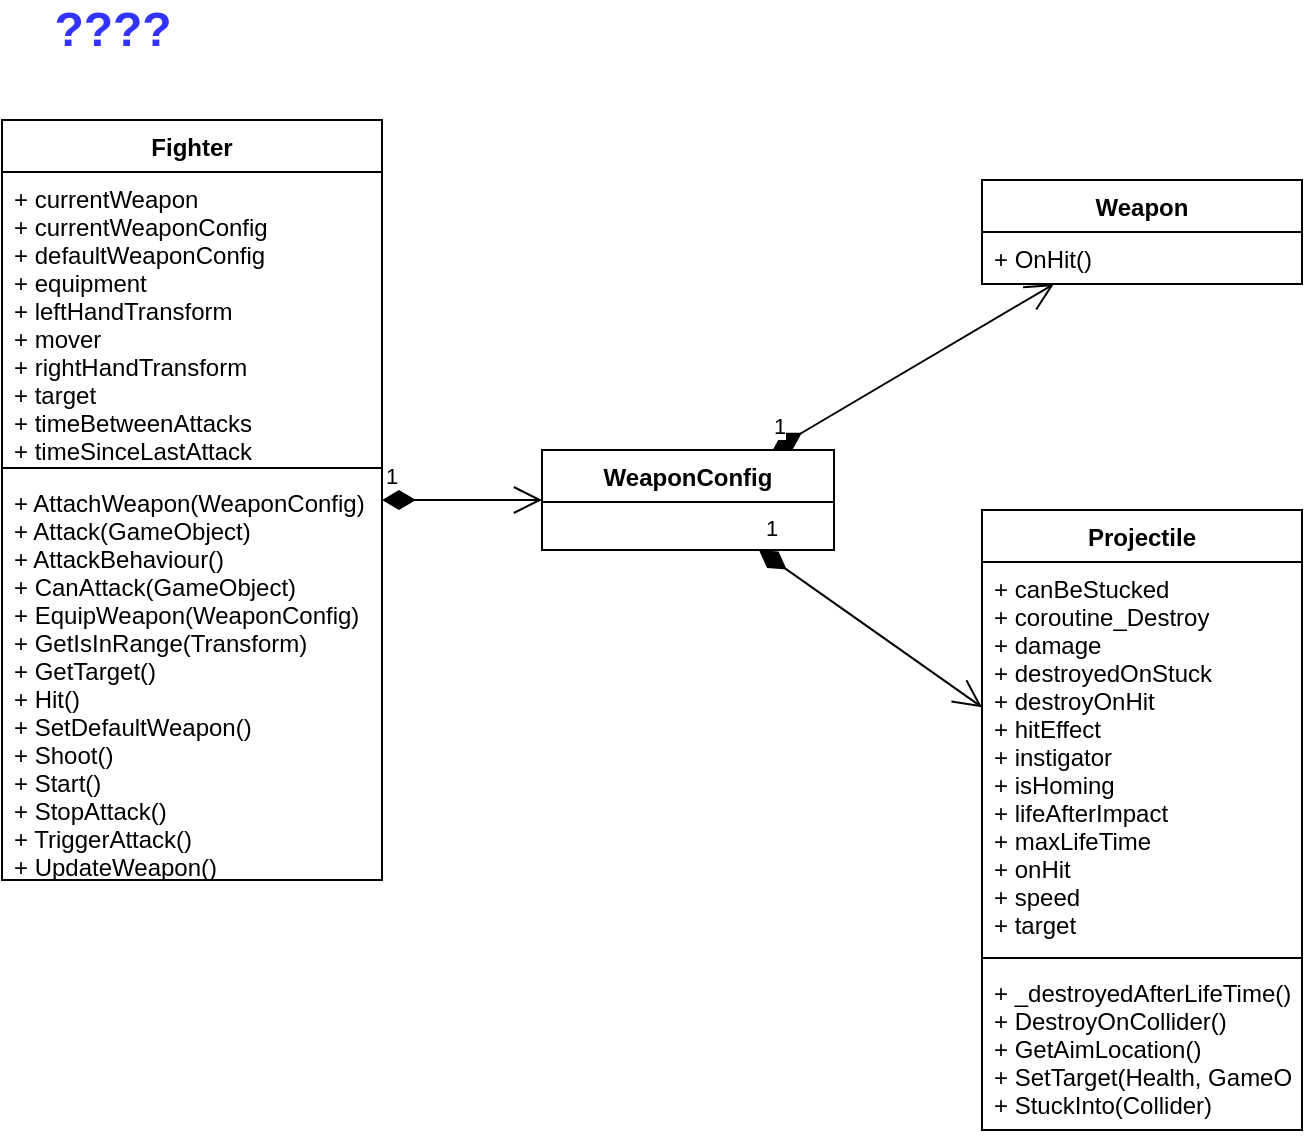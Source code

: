 <mxfile version="13.1.3">
    <diagram id="6hGFLwfOUW9BJ-s0fimq" name="Page-1">
        <mxGraphModel dx="771" dy="1218" grid="1" gridSize="10" guides="1" tooltips="1" connect="1" arrows="1" fold="1" page="1" pageScale="1" pageWidth="827" pageHeight="1169" math="0" shadow="0">
            <root>
                <mxCell id="0"/>
                <mxCell id="1" parent="0"/>
                <mxCell id="19" value="1" style="endArrow=open;html=1;endSize=12;startArrow=diamondThin;startSize=14;startFill=1;align=left;verticalAlign=bottom;" edge="1" parent="1" source="13" target="18">
                    <mxGeometry x="-1" y="3" relative="1" as="geometry">
                        <mxPoint x="1120" y="450" as="sourcePoint"/>
                        <mxPoint x="1280" y="450" as="targetPoint"/>
                    </mxGeometry>
                </mxCell>
                <mxCell id="21" value="1" style="endArrow=open;html=1;endSize=12;startArrow=diamondThin;startSize=14;startFill=1;align=left;verticalAlign=bottom;" edge="1" parent="1" source="18" target="2">
                    <mxGeometry x="-1" y="3" relative="1" as="geometry">
                        <mxPoint x="1080" y="290" as="sourcePoint"/>
                        <mxPoint x="1160" y="290" as="targetPoint"/>
                    </mxGeometry>
                </mxCell>
                <mxCell id="22" value="1" style="endArrow=open;html=1;endSize=12;startArrow=diamondThin;startSize=14;startFill=1;align=left;verticalAlign=bottom;" edge="1" parent="1" source="18" target="5">
                    <mxGeometry x="-1" y="3" relative="1" as="geometry">
                        <mxPoint x="1306.0" y="290" as="sourcePoint"/>
                        <mxPoint x="1460" y="206" as="targetPoint"/>
                    </mxGeometry>
                </mxCell>
                <mxCell id="13" value="Fighter" style="swimlane;fontStyle=1;align=center;verticalAlign=top;childLayout=stackLayout;horizontal=1;startSize=26;horizontalStack=0;resizeParent=1;resizeParentMax=0;resizeLast=0;collapsible=1;marginBottom=0;" vertex="1" parent="1">
                    <mxGeometry x="880" y="90" width="190" height="380" as="geometry"/>
                </mxCell>
                <mxCell id="14" value="+ currentWeapon&#10;+ currentWeaponConfig&#10;+ defaultWeaponConfig&#10;+ equipment&#10;+ leftHandTransform&#10;+ mover&#10;+ rightHandTransform&#10;+ target&#10;+ timeBetweenAttacks&#10;+ timeSinceLastAttack" style="text;strokeColor=none;fillColor=none;align=left;verticalAlign=top;spacingLeft=4;spacingRight=4;overflow=hidden;rotatable=0;points=[[0,0.5],[1,0.5]];portConstraint=eastwest;" vertex="1" parent="13">
                    <mxGeometry y="26" width="190" height="144" as="geometry"/>
                </mxCell>
                <mxCell id="15" value="" style="line;strokeWidth=1;fillColor=none;align=left;verticalAlign=middle;spacingTop=-1;spacingLeft=3;spacingRight=3;rotatable=0;labelPosition=right;points=[];portConstraint=eastwest;" vertex="1" parent="13">
                    <mxGeometry y="170" width="190" height="8" as="geometry"/>
                </mxCell>
                <mxCell id="16" value="+ AttachWeapon(WeaponConfig)&#10;+ Attack(GameObject)&#10;+ AttackBehaviour()&#10;+ CanAttack(GameObject)&#10;+ EquipWeapon(WeaponConfig)&#10;+ GetIsInRange(Transform)&#10;+ GetTarget()&#10;+ Hit()&#10;+ SetDefaultWeapon()&#10;+ Shoot()&#10;+ Start()&#10;+ StopAttack()&#10;+ TriggerAttack()&#10;+ UpdateWeapon()" style="text;strokeColor=none;fillColor=none;align=left;verticalAlign=top;spacingLeft=4;spacingRight=4;overflow=hidden;rotatable=0;points=[[0,0.5],[1,0.5]];portConstraint=eastwest;" vertex="1" parent="13">
                    <mxGeometry y="178" width="190" height="202" as="geometry"/>
                </mxCell>
                <mxCell id="18" value="WeaponConfig" style="swimlane;fontStyle=1;align=center;verticalAlign=top;childLayout=stackLayout;horizontal=1;startSize=26;horizontalStack=0;resizeParent=1;resizeParentMax=0;resizeLast=0;collapsible=1;marginBottom=0;" vertex="1" parent="1">
                    <mxGeometry x="1150" y="255" width="146" height="50" as="geometry"/>
                </mxCell>
                <mxCell id="2" value="Weapon" style="swimlane;fontStyle=1;align=center;verticalAlign=top;childLayout=stackLayout;horizontal=1;startSize=26;horizontalStack=0;resizeParent=1;resizeParentMax=0;resizeLast=0;collapsible=1;marginBottom=0;" parent="1" vertex="1">
                    <mxGeometry x="1370" y="120" width="160" height="52" as="geometry"/>
                </mxCell>
                <mxCell id="4" value="+ OnHit()" style="text;strokeColor=none;fillColor=none;align=left;verticalAlign=top;spacingLeft=4;spacingRight=4;overflow=hidden;rotatable=0;points=[[0,0.5],[1,0.5]];portConstraint=eastwest;" parent="2" vertex="1">
                    <mxGeometry y="26" width="160" height="26" as="geometry"/>
                </mxCell>
                <mxCell id="5" value="Projectile" style="swimlane;fontStyle=1;align=center;verticalAlign=top;childLayout=stackLayout;horizontal=1;startSize=26;horizontalStack=0;resizeParent=1;resizeParentMax=0;resizeLast=0;collapsible=1;marginBottom=0;" parent="1" vertex="1">
                    <mxGeometry x="1370" y="285" width="160" height="310" as="geometry"/>
                </mxCell>
                <mxCell id="6" value="+ canBeStucked&#10;+ coroutine_Destroy&#10;+ damage&#10;+ destroyedOnStuck&#10;+ destroyOnHit&#10;+ hitEffect&#10;+ instigator&#10;+ isHoming&#10;+ lifeAfterImpact&#10;+ maxLifeTime&#10;+ onHit&#10;+ speed&#10;+ target" style="text;strokeColor=none;fillColor=none;align=left;verticalAlign=top;spacingLeft=4;spacingRight=4;overflow=hidden;rotatable=0;points=[[0,0.5],[1,0.5]];portConstraint=eastwest;" parent="5" vertex="1">
                    <mxGeometry y="26" width="160" height="194" as="geometry"/>
                </mxCell>
                <mxCell id="7" value="" style="line;strokeWidth=1;fillColor=none;align=left;verticalAlign=middle;spacingTop=-1;spacingLeft=3;spacingRight=3;rotatable=0;labelPosition=right;points=[];portConstraint=eastwest;" parent="5" vertex="1">
                    <mxGeometry y="220" width="160" height="8" as="geometry"/>
                </mxCell>
                <mxCell id="8" value="+ _destroyedAfterLifeTime()&#10;+ DestroyOnCollider()&#10;+ GetAimLocation()&#10;+ SetTarget(Health, GameObject, float)&#10;+ StuckInto(Collider)" style="text;strokeColor=none;fillColor=none;align=left;verticalAlign=top;spacingLeft=4;spacingRight=4;overflow=hidden;rotatable=0;points=[[0,0.5],[1,0.5]];portConstraint=eastwest;" parent="5" vertex="1">
                    <mxGeometry y="228" width="160" height="82" as="geometry"/>
                </mxCell>
                <mxCell id="23" value="????" style="text;html=1;align=center;verticalAlign=middle;resizable=0;points=[];autosize=1;fontColor=#3333FF;labelBorderColor=none;labelBackgroundColor=none;fontSize=24;fontStyle=1" vertex="1" parent="1">
                    <mxGeometry x="880" y="30" width="110" height="30" as="geometry"/>
                </mxCell>
            </root>
        </mxGraphModel>
    </diagram>
</mxfile>
